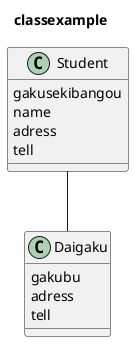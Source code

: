 @startuml ryoyaokita
title:classexample
class Student{
 gakusekibangou
 name
 adress
 tell
 }
class Daigaku{
 gakubu
 adress
 tell
 }
Student -- Daigaku


@enduml